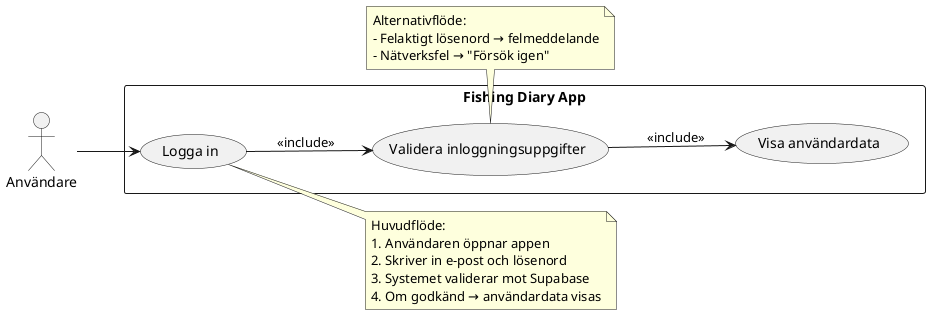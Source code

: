 @startuml login
left to right direction
actor "Användare" as User

rectangle "Fishing Diary App" {
  usecase "Logga in" as UC_Login
  usecase "Validera inloggningsuppgifter" as UC_Validate
  usecase "Visa användardata" as UC_ShowData
}

User --> UC_Login
UC_Login --> UC_Validate : <<include>>
UC_Validate --> UC_ShowData : <<include>>

note right of UC_Login
  Huvudflöde:
  1. Användaren öppnar appen
  2. Skriver in e-post och lösenord
  3. Systemet validerar mot Supabase
  4. Om godkänd → användardata visas
end note

note bottom of UC_Validate
  Alternativflöde:
  - Felaktigt lösenord → felmeddelande
  - Nätverksfel → "Försök igen"
end note

@enduml
